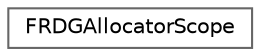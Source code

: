 digraph "Graphical Class Hierarchy"
{
 // INTERACTIVE_SVG=YES
 // LATEX_PDF_SIZE
  bgcolor="transparent";
  edge [fontname=Helvetica,fontsize=10,labelfontname=Helvetica,labelfontsize=10];
  node [fontname=Helvetica,fontsize=10,shape=box,height=0.2,width=0.4];
  rankdir="LR";
  Node0 [id="Node000000",label="FRDGAllocatorScope",height=0.2,width=0.4,color="grey40", fillcolor="white", style="filled",URL="$d8/d3f/classFRDGAllocatorScope.html",tooltip=" "];
}
